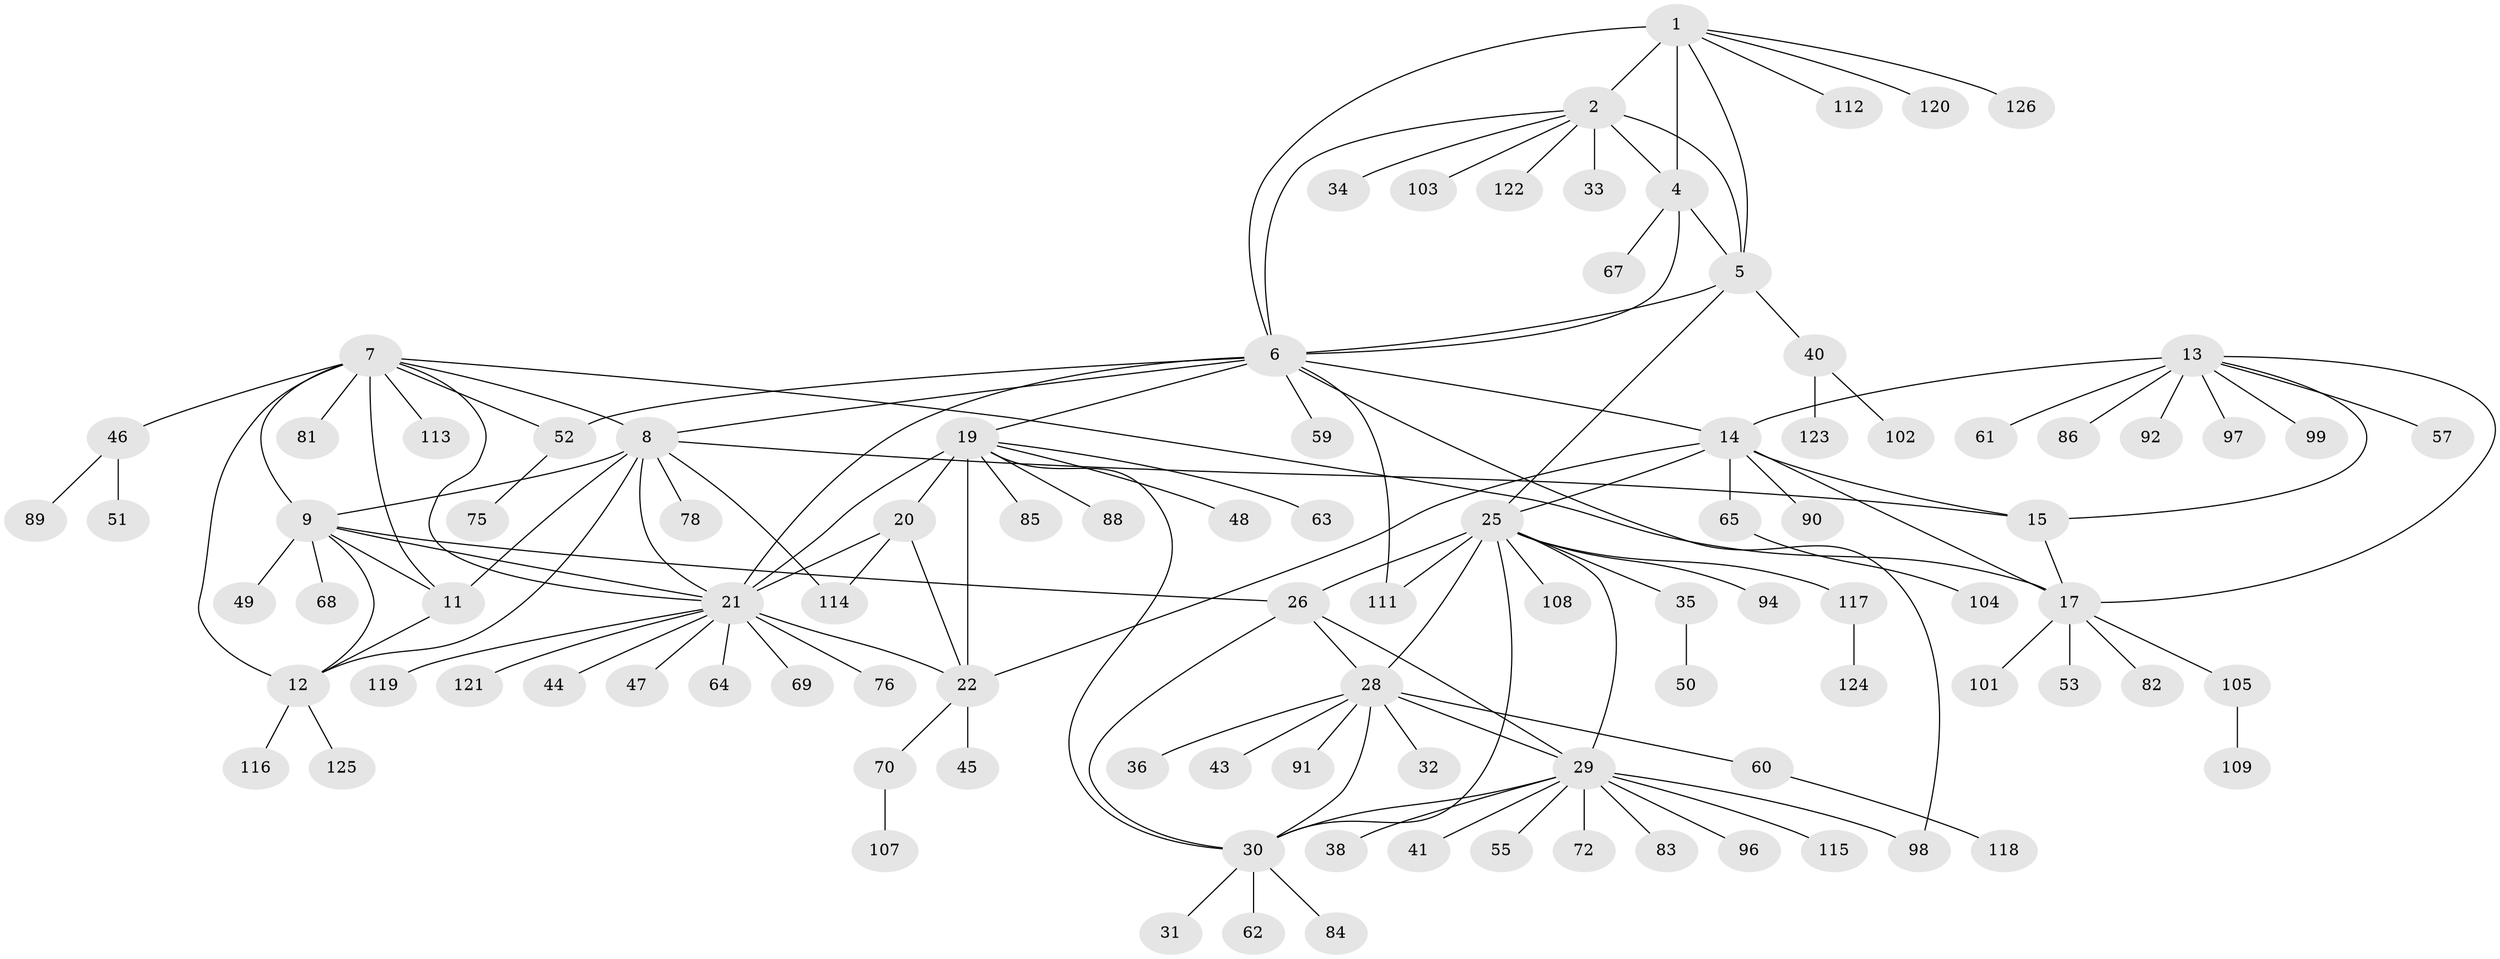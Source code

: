 // original degree distribution, {7: 0.05555555555555555, 10: 0.023809523809523808, 6: 0.07142857142857142, 12: 0.007936507936507936, 11: 0.031746031746031744, 9: 0.023809523809523808, 8: 0.007936507936507936, 16: 0.007936507936507936, 13: 0.007936507936507936, 2: 0.15079365079365079, 1: 0.5714285714285714, 3: 0.03968253968253968}
// Generated by graph-tools (version 1.1) at 2025/11/02/27/25 16:11:30]
// undirected, 100 vertices, 137 edges
graph export_dot {
graph [start="1"]
  node [color=gray90,style=filled];
  1 [super="+3"];
  2 [super="+95"];
  4 [super="+73"];
  5;
  6 [super="+56"];
  7 [super="+10"];
  8 [super="+37"];
  9 [super="+79"];
  11 [super="+58"];
  12 [super="+110"];
  13 [super="+16"];
  14 [super="+18"];
  15 [super="+87"];
  17 [super="+80"];
  19 [super="+23"];
  20 [super="+42"];
  21 [super="+66"];
  22 [super="+24"];
  25 [super="+27"];
  26;
  28 [super="+71"];
  29 [super="+74"];
  30 [super="+54"];
  31 [super="+100"];
  32;
  33;
  34;
  35;
  36;
  38 [super="+39"];
  40 [super="+77"];
  41;
  43;
  44;
  45;
  46;
  47;
  48;
  49;
  50;
  51 [super="+93"];
  52;
  53;
  55;
  57;
  59;
  60;
  61;
  62;
  63;
  64;
  65;
  67;
  68;
  69;
  70;
  72;
  75;
  76 [super="+106"];
  78;
  81;
  82;
  83;
  84;
  85;
  86;
  88;
  89;
  90;
  91;
  92;
  94;
  96;
  97;
  98;
  99;
  101;
  102;
  103;
  104;
  105;
  107;
  108;
  109;
  111;
  112;
  113;
  114;
  115;
  116;
  117;
  118;
  119;
  120;
  121;
  122;
  123;
  124;
  125;
  126;
  1 -- 2 [weight=2];
  1 -- 4 [weight=2];
  1 -- 5 [weight=2];
  1 -- 6 [weight=2];
  1 -- 112;
  1 -- 126;
  1 -- 120;
  2 -- 4;
  2 -- 5;
  2 -- 6;
  2 -- 33;
  2 -- 34;
  2 -- 103;
  2 -- 122;
  4 -- 5;
  4 -- 6;
  4 -- 67;
  5 -- 6;
  5 -- 40;
  5 -- 25;
  6 -- 8;
  6 -- 14;
  6 -- 52;
  6 -- 59;
  6 -- 98;
  6 -- 21;
  6 -- 111;
  6 -- 19;
  7 -- 8 [weight=2];
  7 -- 9 [weight=2];
  7 -- 11 [weight=2];
  7 -- 12 [weight=2];
  7 -- 46;
  7 -- 52;
  7 -- 81;
  7 -- 113;
  7 -- 17;
  7 -- 21;
  8 -- 9;
  8 -- 11;
  8 -- 12;
  8 -- 21;
  8 -- 78;
  8 -- 114;
  8 -- 15;
  9 -- 11;
  9 -- 12;
  9 -- 26;
  9 -- 49;
  9 -- 68;
  9 -- 21;
  11 -- 12;
  12 -- 116;
  12 -- 125;
  13 -- 14 [weight=4];
  13 -- 15 [weight=2];
  13 -- 17 [weight=2];
  13 -- 57;
  13 -- 61;
  13 -- 86;
  13 -- 99;
  13 -- 97;
  13 -- 92;
  14 -- 15 [weight=2];
  14 -- 17 [weight=2];
  14 -- 65;
  14 -- 90;
  14 -- 22;
  14 -- 25;
  15 -- 17;
  17 -- 53;
  17 -- 82;
  17 -- 101;
  17 -- 105;
  19 -- 20 [weight=2];
  19 -- 21 [weight=2];
  19 -- 22 [weight=4];
  19 -- 30;
  19 -- 48;
  19 -- 88;
  19 -- 85;
  19 -- 63;
  20 -- 21;
  20 -- 22 [weight=2];
  20 -- 114;
  21 -- 22 [weight=2];
  21 -- 44;
  21 -- 47;
  21 -- 64;
  21 -- 69;
  21 -- 76;
  21 -- 119;
  21 -- 121;
  22 -- 45;
  22 -- 70;
  25 -- 26 [weight=2];
  25 -- 28 [weight=2];
  25 -- 29 [weight=2];
  25 -- 30 [weight=2];
  25 -- 35;
  25 -- 108;
  25 -- 111;
  25 -- 117;
  25 -- 94;
  26 -- 28;
  26 -- 29;
  26 -- 30;
  28 -- 29;
  28 -- 30;
  28 -- 32;
  28 -- 36;
  28 -- 43;
  28 -- 60;
  28 -- 91;
  29 -- 30;
  29 -- 38;
  29 -- 41;
  29 -- 55;
  29 -- 72;
  29 -- 83;
  29 -- 96;
  29 -- 115;
  29 -- 98;
  30 -- 31;
  30 -- 62;
  30 -- 84;
  35 -- 50;
  40 -- 123;
  40 -- 102;
  46 -- 51;
  46 -- 89;
  52 -- 75;
  60 -- 118;
  65 -- 104;
  70 -- 107;
  105 -- 109;
  117 -- 124;
}
